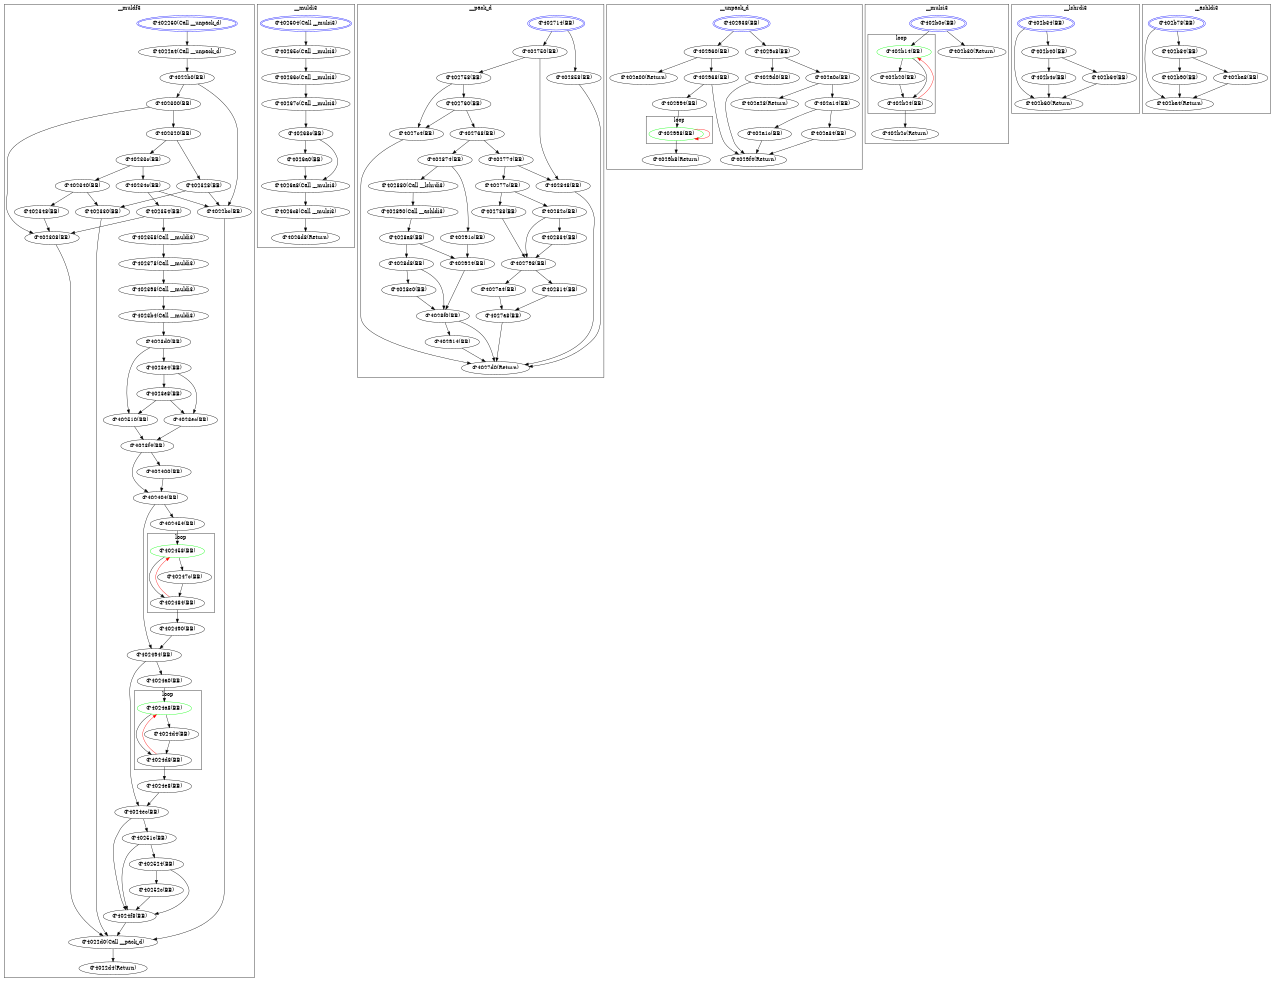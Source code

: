 digraph d {
size="8.5,7";
subgraph cluster___muldf3 {
	graph [label = "__muldf3"];
	node_402260 [peripheries=2]
subgraph cluster_loop_402458 {
	graph [label = "loop"];
	node_402458 [color = green]
	node_402458 [label = "@402458(BB)"];
	node_402484 [label = "@402484(BB)"];
	node_40247c [label = "@40247c(BB)"];
}
subgraph cluster_loop_4024a8 {
	graph [label = "loop"];
	node_4024a8 [color = green]
	node_4024a8 [label = "@4024a8(BB)"];
	node_4024d8 [label = "@4024d8(BB)"];
	node_4024d4 [label = "@4024d4(BB)"];
}
	node_402260 [label = "@402260(Call __unpack_d)", color=blue];
	node_4022a4 [label = "@4022a4(Call __unpack_d)"];
	node_4022b0 [label = "@4022b0(BB)"];
	node_4022bc [label = "@4022bc(BB)"];
	node_4022d0 [label = "@4022d0(Call __pack_d)"];
	node_4022d4 [label = "@4022d4(Return)"];
	node_402300 [label = "@402300(BB)"];
	node_402308 [label = "@402308(BB)"];
	node_402320 [label = "@402320(BB)"];
	node_402328 [label = "@402328(BB)"];
	node_402330 [label = "@402330(BB)"];
	node_40233c [label = "@40233c(BB)"];
	node_402340 [label = "@402340(BB)"];
	node_402348 [label = "@402348(BB)"];
	node_40234c [label = "@40234c(BB)"];
	node_402354 [label = "@402354(BB)"];
	node_402358 [label = "@402358(Call __muldi3)"];
	node_402378 [label = "@402378(Call __muldi3)"];
	node_402398 [label = "@402398(Call __muldi3)"];
	node_4023b4 [label = "@4023b4(Call __muldi3)"];
	node_4023d0 [label = "@4023d0(BB)"];
	node_4023e4 [label = "@4023e4(BB)"];
	node_4023e8 [label = "@4023e8(BB)"];
	node_4023ec [label = "@4023ec(BB)"];
	node_4023f4 [label = "@4023f4(BB)"];
	node_402400 [label = "@402400(BB)"];
	node_402404 [label = "@402404(BB)"];
	node_402454 [label = "@402454(BB)"];
	node_402490 [label = "@402490(BB)"];
	node_402494 [label = "@402494(BB)"];
	node_4024a0 [label = "@4024a0(BB)"];
	node_4024e8 [label = "@4024e8(BB)"];
	node_4024ec [label = "@4024ec(BB)"];
	node_4024f8 [label = "@4024f8(BB)"];
	node_402510 [label = "@402510(BB)"];
	node_40251c [label = "@40251c(BB)"];
	node_402524 [label = "@402524(BB)"];
	node_40252c [label = "@40252c(BB)"];
}
node_402260 -> node_4022a4;
node_4022a4 -> node_4022b0;
node_4022b0 -> node_402300;
node_4022b0 -> node_4022bc;
node_4022bc -> node_4022d0;
node_4022d0 -> node_4022d4;
node_402300 -> node_402320;
node_402300 -> node_402308;
node_402308 -> node_4022d0;
node_402320 -> node_40233c;
node_402320 -> node_402328;
node_402328 -> node_4022bc;
node_402328 -> node_402330;
node_402330 -> node_4022d0;
node_40233c -> node_40234c;
node_40233c -> node_402340;
node_402340 -> node_402330;
node_402340 -> node_402348;
node_402348 -> node_402308;
node_40234c -> node_4022bc;
node_40234c -> node_402354;
node_402354 -> node_402308;
node_402354 -> node_402358;
node_402358 -> node_402378;
node_402378 -> node_402398;
node_402398 -> node_4023b4;
node_4023b4 -> node_4023d0;
node_4023d0 -> node_402510;
node_4023d0 -> node_4023e4;
node_4023e4 -> node_4023ec;
node_4023e4 -> node_4023e8;
node_4023e8 -> node_402510;
node_4023e8 -> node_4023ec;
node_4023ec -> node_4023f4;
node_4023f4 -> node_402404;
node_4023f4 -> node_402400;
node_402400 -> node_402404;
node_402404 -> node_402494;
node_402404 -> node_402454;
node_402454 -> node_402458;
node_402458 -> node_402484;
node_402458 -> node_40247c;
node_40247c -> node_402484;
node_402484 -> node_402458[color=red];
node_402484 -> node_402490;
node_402490 -> node_402494;
node_402494 -> node_4024ec;
node_402494 -> node_4024a0;
node_4024a0 -> node_4024a8;
node_4024a8 -> node_4024d8;
node_4024a8 -> node_4024d4;
node_4024d4 -> node_4024d8;
node_4024d8 -> node_4024a8[color=red];
node_4024d8 -> node_4024e8;
node_4024e8 -> node_4024ec;
node_4024ec -> node_40251c;
node_4024ec -> node_4024f8;
node_4024f8 -> node_4022d0;
node_402510 -> node_4023f4;
node_40251c -> node_4024f8;
node_40251c -> node_402524;
node_402524 -> node_4024f8;
node_402524 -> node_40252c;
node_40252c -> node_4024f8;

subgraph cluster___muldi3 {
	graph [label = "__muldi3"];
	node_402604 [peripheries=2]
	node_402604 [label = "@402604(Call __mulsi3)", color=blue];
	node_40265c [label = "@40265c(Call __mulsi3)"];
	node_40266c [label = "@40266c(Call __mulsi3)"];
	node_40267c [label = "@40267c(Call __mulsi3)"];
	node_40268c [label = "@40268c(BB)"];
	node_4026a0 [label = "@4026a0(BB)"];
	node_4026a8 [label = "@4026a8(Call __mulsi3)"];
	node_4026c8 [label = "@4026c8(Call __mulsi3)"];
	node_4026d8 [label = "@4026d8(Return)"];
}
node_402604 -> node_40265c;
node_40265c -> node_40266c;
node_40266c -> node_40267c;
node_40267c -> node_40268c;
node_40268c -> node_4026a8;
node_40268c -> node_4026a0;
node_4026a0 -> node_4026a8;
node_4026a8 -> node_4026c8;
node_4026c8 -> node_4026d8;

subgraph cluster___pack_d {
	graph [label = "__pack_d"];
	node_402714 [peripheries=2]
	node_402714 [label = "@402714(BB)", color=blue];
	node_402750 [label = "@402750(BB)"];
	node_402758 [label = "@402758(BB)"];
	node_402760 [label = "@402760(BB)"];
	node_402768 [label = "@402768(BB)"];
	node_402774 [label = "@402774(BB)"];
	node_40277c [label = "@40277c(BB)"];
	node_402788 [label = "@402788(BB)"];
	node_402798 [label = "@402798(BB)"];
	node_4027a4 [label = "@4027a4(BB)"];
	node_4027a8 [label = "@4027a8(BB)"];
	node_4027c4 [label = "@4027c4(BB)"];
	node_4027d0 [label = "@4027d0(Return)"];
	node_402814 [label = "@402814(BB)"];
	node_40282c [label = "@40282c(BB)"];
	node_402834 [label = "@402834(BB)"];
	node_402848 [label = "@402848(BB)"];
	node_402858 [label = "@402858(BB)"];
	node_402874 [label = "@402874(BB)"];
	node_402880 [label = "@402880(Call __lshrdi3)"];
	node_402890 [label = "@402890(Call __ashldi3)"];
	node_4028a8 [label = "@4028a8(BB)"];
	node_4028d8 [label = "@4028d8(BB)"];
	node_4028e0 [label = "@4028e0(BB)"];
	node_4028f0 [label = "@4028f0(BB)"];
	node_402914 [label = "@402914(BB)"];
	node_40291c [label = "@40291c(BB)"];
	node_402924 [label = "@402924(BB)"];
}
node_402714 -> node_402858;
node_402714 -> node_402750;
node_402750 -> node_402848;
node_402750 -> node_402758;
node_402758 -> node_4027c4;
node_402758 -> node_402760;
node_402760 -> node_4027c4;
node_402760 -> node_402768;
node_402768 -> node_402874;
node_402768 -> node_402774;
node_402774 -> node_402848;
node_402774 -> node_40277c;
node_40277c -> node_40282c;
node_40277c -> node_402788;
node_402788 -> node_402798;
node_402798 -> node_402814;
node_402798 -> node_4027a4;
node_4027a4 -> node_4027a8;
node_4027a8 -> node_4027d0;
node_4027c4 -> node_4027d0;
node_402814 -> node_4027a8;
node_40282c -> node_402798;
node_40282c -> node_402834;
node_402834 -> node_402798;
node_402848 -> node_4027d0;
node_402858 -> node_4027d0;
node_402874 -> node_40291c;
node_402874 -> node_402880;
node_402880 -> node_402890;
node_402890 -> node_4028a8;
node_4028a8 -> node_402924;
node_4028a8 -> node_4028d8;
node_4028d8 -> node_4028f0;
node_4028d8 -> node_4028e0;
node_4028e0 -> node_4028f0;
node_4028f0 -> node_4027d0;
node_4028f0 -> node_402914;
node_402914 -> node_4027d0;
node_40291c -> node_402924;
node_402924 -> node_4028f0;

subgraph cluster___unpack_d {
	graph [label = "__unpack_d"];
	node_402938 [peripheries=2]
subgraph cluster_loop_402998 {
	graph [label = "loop"];
	node_402998 [color = green]
	node_402998 [label = "@402998(BB)"];
}
	node_402938 [label = "@402938(BB)", color=blue];
	node_402960 [label = "@402960(BB)"];
	node_402968 [label = "@402968(BB)"];
	node_402994 [label = "@402994(BB)"];
	node_4029b8 [label = "@4029b8(Return)"];
	node_4029c8 [label = "@4029c8(BB)"];
	node_4029d0 [label = "@4029d0(BB)"];
	node_4029f4 [label = "@4029f4(Return)"];
	node_402a00 [label = "@402a00(Return)"];
	node_402a0c [label = "@402a0c(BB)"];
	node_402a14 [label = "@402a14(BB)"];
	node_402a1c [label = "@402a1c(BB)"];
	node_402a28 [label = "@402a28(Return)"];
	node_402a34 [label = "@402a34(BB)"];
}
node_402938 -> node_4029c8;
node_402938 -> node_402960;
node_402960 -> node_402a00;
node_402960 -> node_402968;
node_402968 -> node_4029f4;
node_402968 -> node_402994;
node_402994 -> node_402998;
node_402998 -> node_402998[color=red];
node_402998 -> node_4029b8;
node_4029c8 -> node_402a0c;
node_4029c8 -> node_4029d0;
node_4029d0 -> node_4029f4;
node_402a0c -> node_402a28;
node_402a0c -> node_402a14;
node_402a14 -> node_402a34;
node_402a14 -> node_402a1c;
node_402a1c -> node_4029f4;
node_402a34 -> node_4029f4;

subgraph cluster___mulsi3 {
	graph [label = "__mulsi3"];
	node_402b0c [peripheries=2]
subgraph cluster_loop_402b14 {
	graph [label = "loop"];
	node_402b14 [color = green]
	node_402b14 [label = "@402b14(BB)"];
	node_402b24 [label = "@402b24(BB)"];
	node_402b20 [label = "@402b20(BB)"];
}
	node_402b0c [label = "@402b0c(BB)", color=blue];
	node_402b2c [label = "@402b2c(Return)"];
	node_402b30 [label = "@402b30(Return)"];
}
node_402b0c -> node_402b30;
node_402b0c -> node_402b14;
node_402b14 -> node_402b24;
node_402b14 -> node_402b20;
node_402b20 -> node_402b24;
node_402b24 -> node_402b14[color=red];
node_402b24 -> node_402b2c;

subgraph cluster___lshrdi3 {
	graph [label = "__lshrdi3"];
	node_402b34 [peripheries=2]
	node_402b34 [label = "@402b34(BB)", color=blue];
	node_402b40 [label = "@402b40(BB)"];
	node_402b4c [label = "@402b4c(BB)"];
	node_402b60 [label = "@402b60(Return)"];
	node_402b64 [label = "@402b64(BB)"];
}
node_402b34 -> node_402b60;
node_402b34 -> node_402b40;
node_402b40 -> node_402b64;
node_402b40 -> node_402b4c;
node_402b4c -> node_402b60;
node_402b64 -> node_402b60;

subgraph cluster___ashldi3 {
	graph [label = "__ashldi3"];
	node_402b78 [peripheries=2]
	node_402b78 [label = "@402b78(BB)", color=blue];
	node_402b84 [label = "@402b84(BB)"];
	node_402b90 [label = "@402b90(BB)"];
	node_402ba4 [label = "@402ba4(Return)"];
	node_402ba8 [label = "@402ba8(BB)"];
}
node_402b78 -> node_402ba4;
node_402b78 -> node_402b84;
node_402b84 -> node_402ba8;
node_402b84 -> node_402b90;
node_402b90 -> node_402ba4;
node_402ba8 -> node_402ba4;

}
